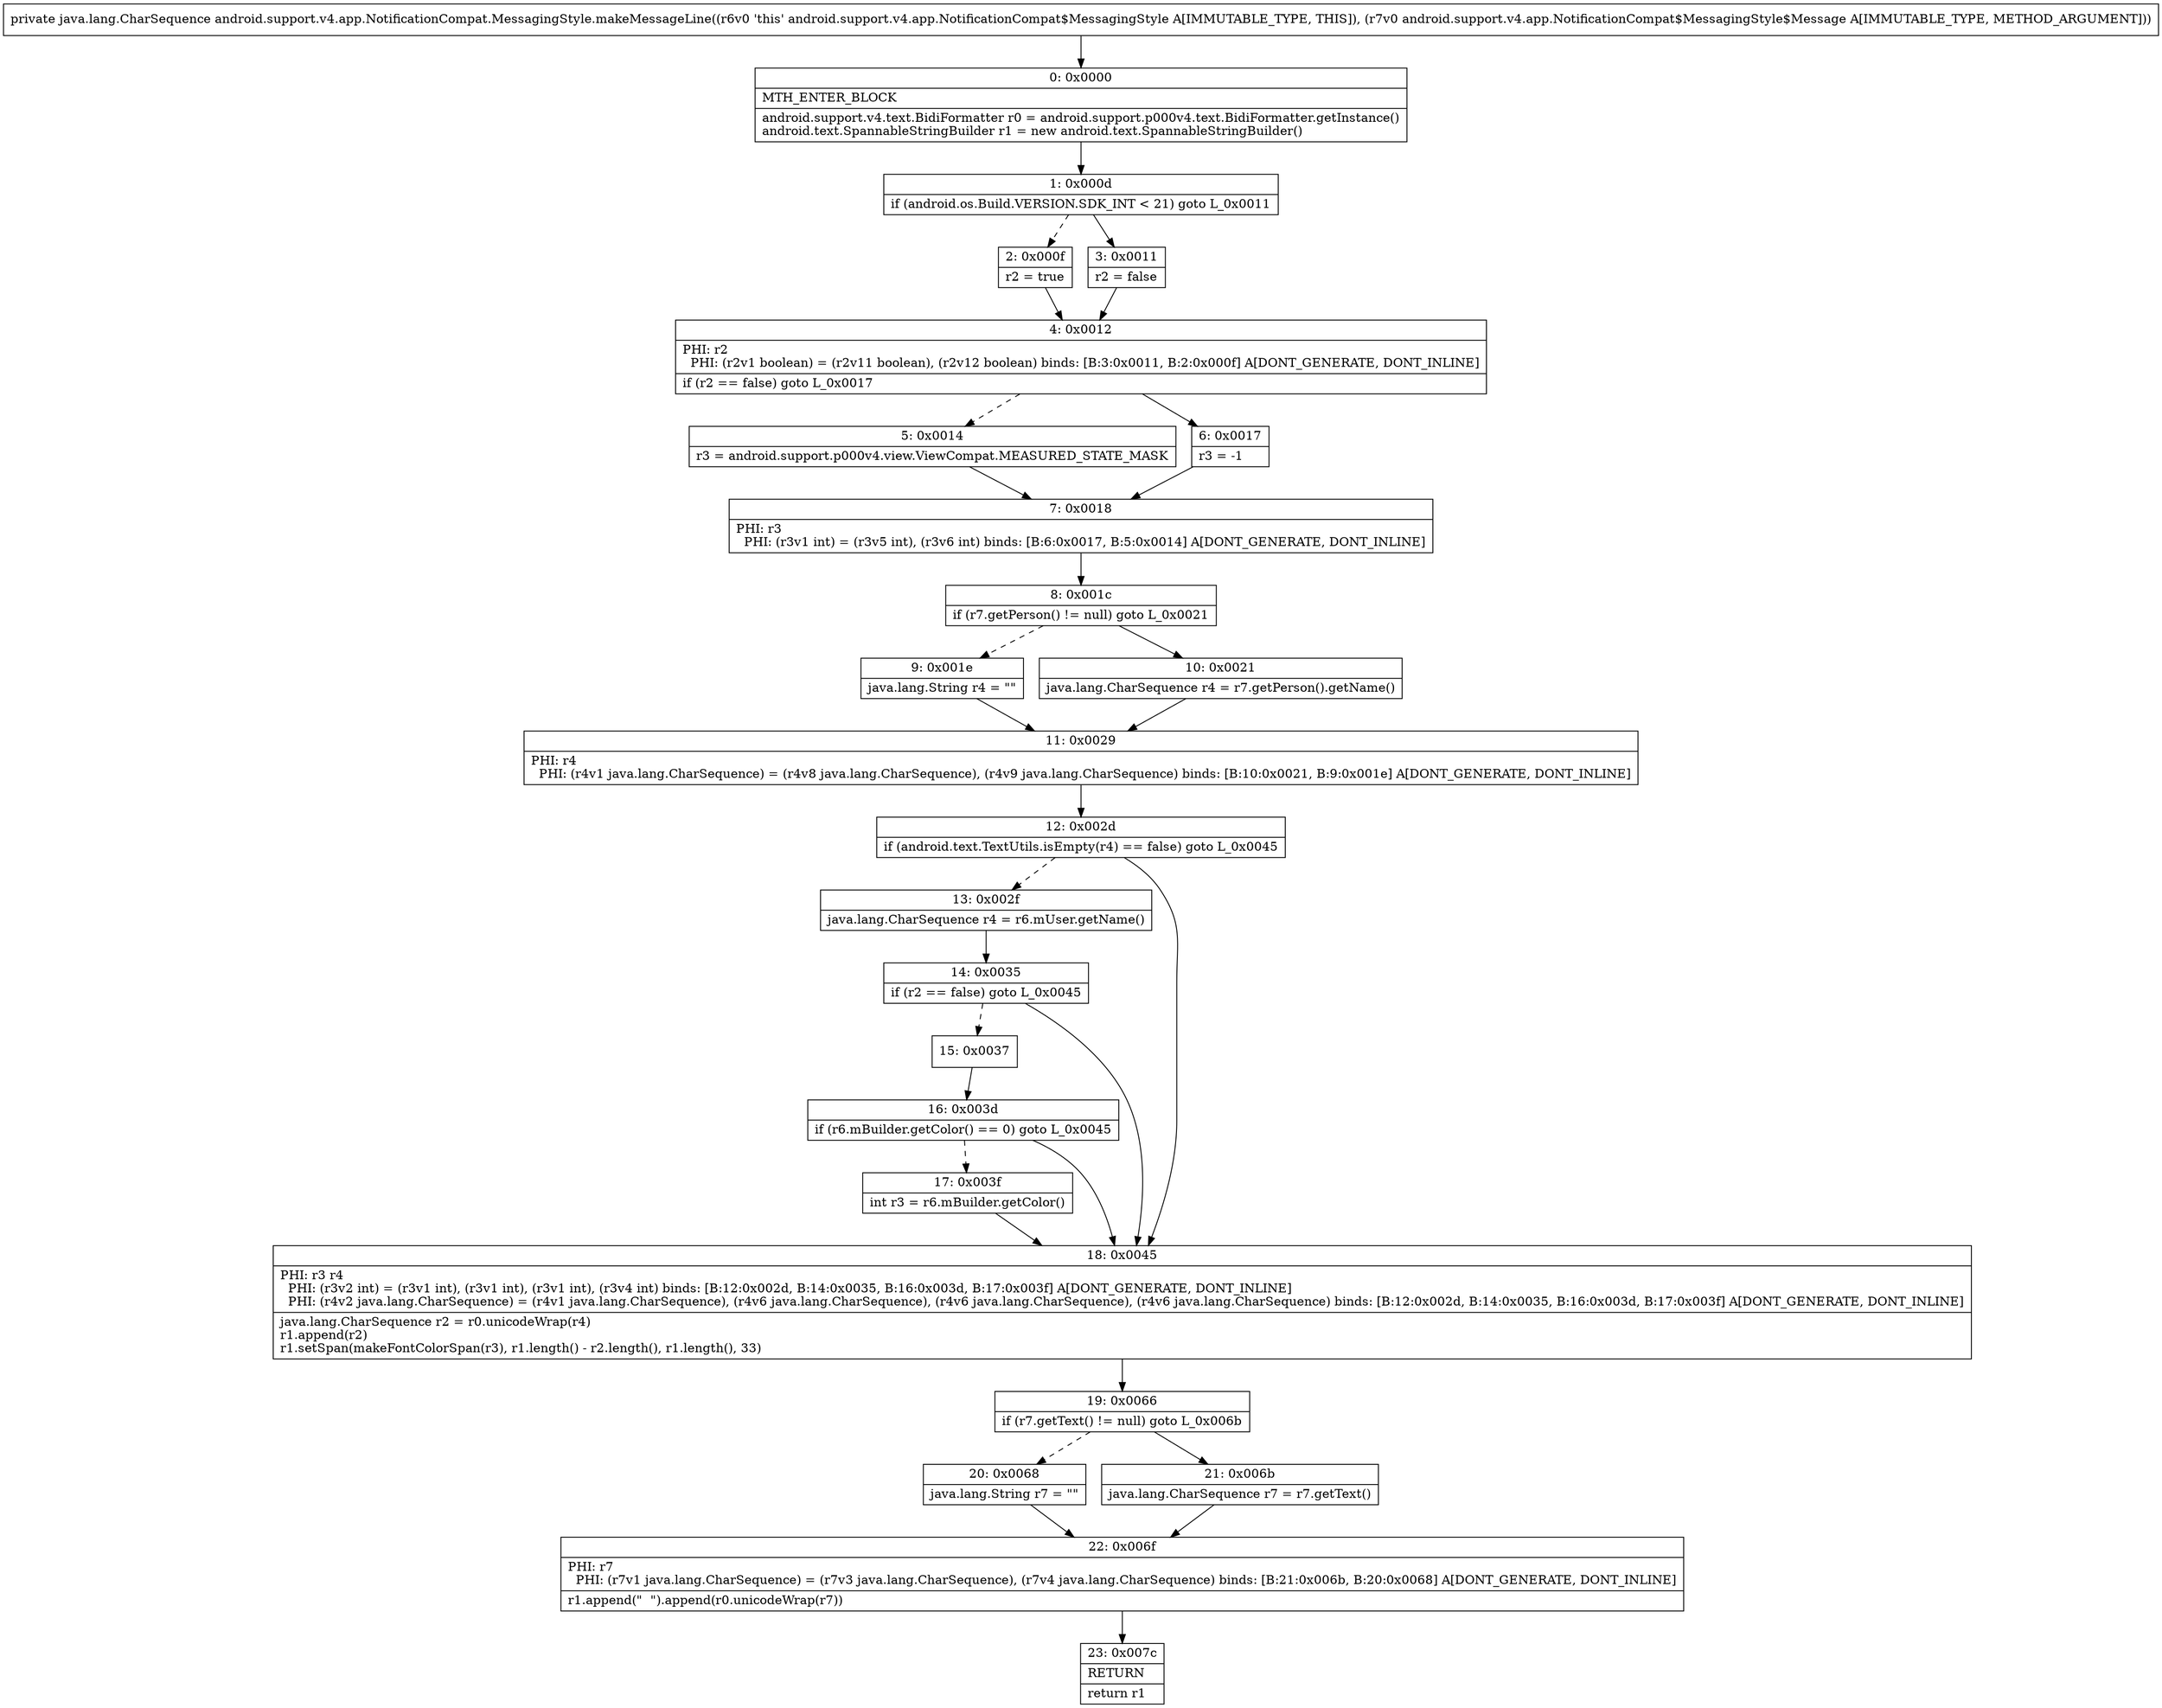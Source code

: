 digraph "CFG forandroid.support.v4.app.NotificationCompat.MessagingStyle.makeMessageLine(Landroid\/support\/v4\/app\/NotificationCompat$MessagingStyle$Message;)Ljava\/lang\/CharSequence;" {
Node_0 [shape=record,label="{0\:\ 0x0000|MTH_ENTER_BLOCK\l|android.support.v4.text.BidiFormatter r0 = android.support.p000v4.text.BidiFormatter.getInstance()\landroid.text.SpannableStringBuilder r1 = new android.text.SpannableStringBuilder()\l}"];
Node_1 [shape=record,label="{1\:\ 0x000d|if (android.os.Build.VERSION.SDK_INT \< 21) goto L_0x0011\l}"];
Node_2 [shape=record,label="{2\:\ 0x000f|r2 = true\l}"];
Node_3 [shape=record,label="{3\:\ 0x0011|r2 = false\l}"];
Node_4 [shape=record,label="{4\:\ 0x0012|PHI: r2 \l  PHI: (r2v1 boolean) = (r2v11 boolean), (r2v12 boolean) binds: [B:3:0x0011, B:2:0x000f] A[DONT_GENERATE, DONT_INLINE]\l|if (r2 == false) goto L_0x0017\l}"];
Node_5 [shape=record,label="{5\:\ 0x0014|r3 = android.support.p000v4.view.ViewCompat.MEASURED_STATE_MASK\l}"];
Node_6 [shape=record,label="{6\:\ 0x0017|r3 = \-1\l}"];
Node_7 [shape=record,label="{7\:\ 0x0018|PHI: r3 \l  PHI: (r3v1 int) = (r3v5 int), (r3v6 int) binds: [B:6:0x0017, B:5:0x0014] A[DONT_GENERATE, DONT_INLINE]\l}"];
Node_8 [shape=record,label="{8\:\ 0x001c|if (r7.getPerson() != null) goto L_0x0021\l}"];
Node_9 [shape=record,label="{9\:\ 0x001e|java.lang.String r4 = \"\"\l}"];
Node_10 [shape=record,label="{10\:\ 0x0021|java.lang.CharSequence r4 = r7.getPerson().getName()\l}"];
Node_11 [shape=record,label="{11\:\ 0x0029|PHI: r4 \l  PHI: (r4v1 java.lang.CharSequence) = (r4v8 java.lang.CharSequence), (r4v9 java.lang.CharSequence) binds: [B:10:0x0021, B:9:0x001e] A[DONT_GENERATE, DONT_INLINE]\l}"];
Node_12 [shape=record,label="{12\:\ 0x002d|if (android.text.TextUtils.isEmpty(r4) == false) goto L_0x0045\l}"];
Node_13 [shape=record,label="{13\:\ 0x002f|java.lang.CharSequence r4 = r6.mUser.getName()\l}"];
Node_14 [shape=record,label="{14\:\ 0x0035|if (r2 == false) goto L_0x0045\l}"];
Node_15 [shape=record,label="{15\:\ 0x0037}"];
Node_16 [shape=record,label="{16\:\ 0x003d|if (r6.mBuilder.getColor() == 0) goto L_0x0045\l}"];
Node_17 [shape=record,label="{17\:\ 0x003f|int r3 = r6.mBuilder.getColor()\l}"];
Node_18 [shape=record,label="{18\:\ 0x0045|PHI: r3 r4 \l  PHI: (r3v2 int) = (r3v1 int), (r3v1 int), (r3v1 int), (r3v4 int) binds: [B:12:0x002d, B:14:0x0035, B:16:0x003d, B:17:0x003f] A[DONT_GENERATE, DONT_INLINE]\l  PHI: (r4v2 java.lang.CharSequence) = (r4v1 java.lang.CharSequence), (r4v6 java.lang.CharSequence), (r4v6 java.lang.CharSequence), (r4v6 java.lang.CharSequence) binds: [B:12:0x002d, B:14:0x0035, B:16:0x003d, B:17:0x003f] A[DONT_GENERATE, DONT_INLINE]\l|java.lang.CharSequence r2 = r0.unicodeWrap(r4)\lr1.append(r2)\lr1.setSpan(makeFontColorSpan(r3), r1.length() \- r2.length(), r1.length(), 33)\l}"];
Node_19 [shape=record,label="{19\:\ 0x0066|if (r7.getText() != null) goto L_0x006b\l}"];
Node_20 [shape=record,label="{20\:\ 0x0068|java.lang.String r7 = \"\"\l}"];
Node_21 [shape=record,label="{21\:\ 0x006b|java.lang.CharSequence r7 = r7.getText()\l}"];
Node_22 [shape=record,label="{22\:\ 0x006f|PHI: r7 \l  PHI: (r7v1 java.lang.CharSequence) = (r7v3 java.lang.CharSequence), (r7v4 java.lang.CharSequence) binds: [B:21:0x006b, B:20:0x0068] A[DONT_GENERATE, DONT_INLINE]\l|r1.append(\"  \").append(r0.unicodeWrap(r7))\l}"];
Node_23 [shape=record,label="{23\:\ 0x007c|RETURN\l|return r1\l}"];
MethodNode[shape=record,label="{private java.lang.CharSequence android.support.v4.app.NotificationCompat.MessagingStyle.makeMessageLine((r6v0 'this' android.support.v4.app.NotificationCompat$MessagingStyle A[IMMUTABLE_TYPE, THIS]), (r7v0 android.support.v4.app.NotificationCompat$MessagingStyle$Message A[IMMUTABLE_TYPE, METHOD_ARGUMENT])) }"];
MethodNode -> Node_0;
Node_0 -> Node_1;
Node_1 -> Node_2[style=dashed];
Node_1 -> Node_3;
Node_2 -> Node_4;
Node_3 -> Node_4;
Node_4 -> Node_5[style=dashed];
Node_4 -> Node_6;
Node_5 -> Node_7;
Node_6 -> Node_7;
Node_7 -> Node_8;
Node_8 -> Node_9[style=dashed];
Node_8 -> Node_10;
Node_9 -> Node_11;
Node_10 -> Node_11;
Node_11 -> Node_12;
Node_12 -> Node_13[style=dashed];
Node_12 -> Node_18;
Node_13 -> Node_14;
Node_14 -> Node_15[style=dashed];
Node_14 -> Node_18;
Node_15 -> Node_16;
Node_16 -> Node_17[style=dashed];
Node_16 -> Node_18;
Node_17 -> Node_18;
Node_18 -> Node_19;
Node_19 -> Node_20[style=dashed];
Node_19 -> Node_21;
Node_20 -> Node_22;
Node_21 -> Node_22;
Node_22 -> Node_23;
}


